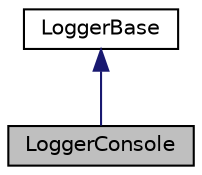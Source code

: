 digraph "LoggerConsole"
{
  edge [fontname="Helvetica",fontsize="10",labelfontname="Helvetica",labelfontsize="10"];
  node [fontname="Helvetica",fontsize="10",shape=record];
  Node1 [label="LoggerConsole",height=0.2,width=0.4,color="black", fillcolor="grey75", style="filled", fontcolor="black"];
  Node2 -> Node1 [dir="back",color="midnightblue",fontsize="10",style="solid",fontname="Helvetica"];
  Node2 [label="LoggerBase",height=0.2,width=0.4,color="black", fillcolor="white", style="filled",URL="$classevo_1_1_logger_base.html",tooltip="Base class for Logger. "];
}
